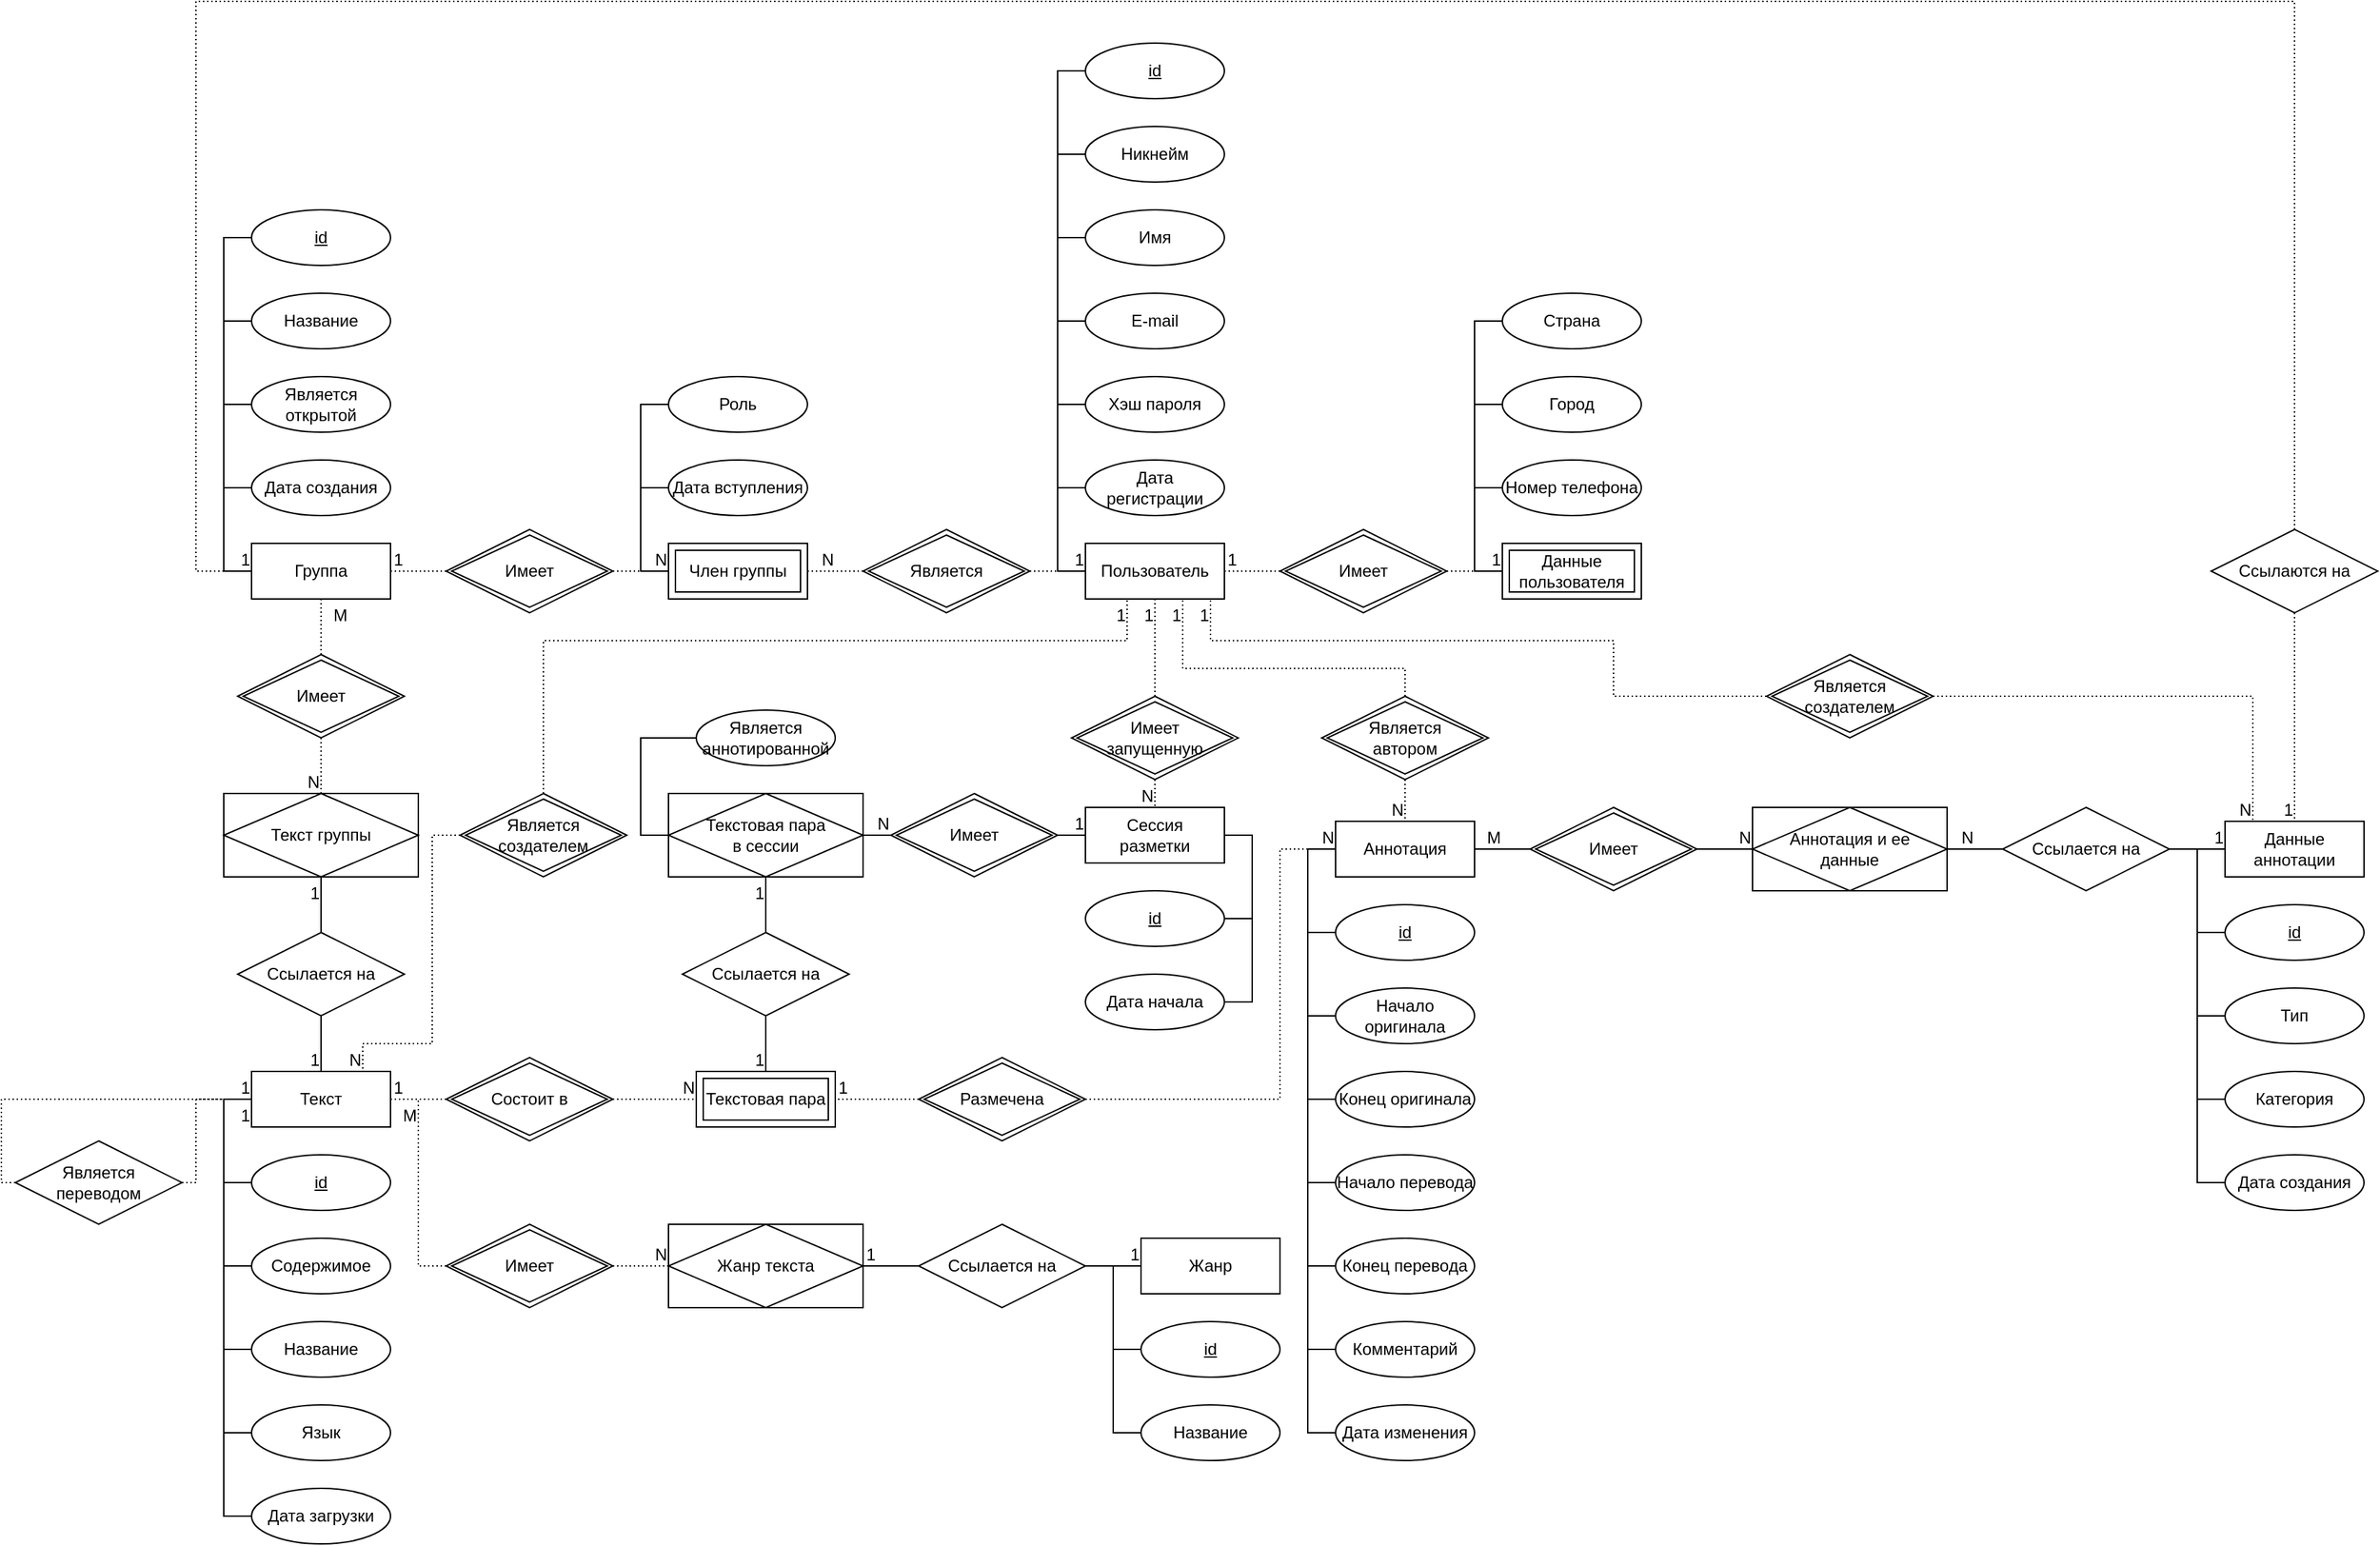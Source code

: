 <mxfile version="22.0.3" type="device">
  <diagram id="R2lEEEUBdFMjLlhIrx00" name="Page-1">
    <mxGraphModel dx="2874" dy="875" grid="1" gridSize="10" guides="1" tooltips="1" connect="1" arrows="1" fold="1" page="0" pageScale="1" pageWidth="850" pageHeight="1100" math="0" shadow="0" extFonts="Permanent Marker^https://fonts.googleapis.com/css?family=Permanent+Marker">
      <root>
        <mxCell id="0" />
        <mxCell id="1" parent="0" />
        <mxCell id="9XrqHVJeoruV4alq9Hl4-1" value="Пользователь" style="whiteSpace=wrap;html=1;align=center;" parent="1" vertex="1">
          <mxGeometry x="-270" y="430" width="100" height="40" as="geometry" />
        </mxCell>
        <mxCell id="9XrqHVJeoruV4alq9Hl4-26" style="edgeStyle=orthogonalEdgeStyle;rounded=0;orthogonalLoop=1;jettySize=auto;html=1;endArrow=none;endFill=0;" parent="1" source="9XrqHVJeoruV4alq9Hl4-3" edge="1">
          <mxGeometry relative="1" as="geometry">
            <mxPoint x="-290" y="90" as="targetPoint" />
          </mxGeometry>
        </mxCell>
        <mxCell id="9XrqHVJeoruV4alq9Hl4-3" value="id" style="ellipse;whiteSpace=wrap;html=1;align=center;fontStyle=4;" parent="1" vertex="1">
          <mxGeometry x="-270" y="70" width="100" height="40" as="geometry" />
        </mxCell>
        <mxCell id="9XrqHVJeoruV4alq9Hl4-27" style="edgeStyle=orthogonalEdgeStyle;rounded=0;orthogonalLoop=1;jettySize=auto;html=1;endArrow=none;endFill=0;" parent="1" source="9XrqHVJeoruV4alq9Hl4-10" edge="1">
          <mxGeometry relative="1" as="geometry">
            <mxPoint x="-290" y="150" as="targetPoint" />
          </mxGeometry>
        </mxCell>
        <mxCell id="9XrqHVJeoruV4alq9Hl4-10" value="Никнейм" style="ellipse;whiteSpace=wrap;html=1;align=center;" parent="1" vertex="1">
          <mxGeometry x="-270" y="130" width="100" height="40" as="geometry" />
        </mxCell>
        <mxCell id="9XrqHVJeoruV4alq9Hl4-28" style="edgeStyle=orthogonalEdgeStyle;rounded=0;orthogonalLoop=1;jettySize=auto;html=1;endArrow=none;endFill=0;" parent="1" source="9XrqHVJeoruV4alq9Hl4-11" edge="1">
          <mxGeometry relative="1" as="geometry">
            <mxPoint x="-290" y="210" as="targetPoint" />
          </mxGeometry>
        </mxCell>
        <mxCell id="9XrqHVJeoruV4alq9Hl4-11" value="Имя" style="ellipse;whiteSpace=wrap;html=1;align=center;" parent="1" vertex="1">
          <mxGeometry x="-270" y="190" width="100" height="40" as="geometry" />
        </mxCell>
        <mxCell id="9XrqHVJeoruV4alq9Hl4-29" style="edgeStyle=orthogonalEdgeStyle;rounded=0;orthogonalLoop=1;jettySize=auto;html=1;endArrow=none;endFill=0;" parent="1" source="9XrqHVJeoruV4alq9Hl4-12" edge="1">
          <mxGeometry relative="1" as="geometry">
            <mxPoint x="-290" y="270" as="targetPoint" />
          </mxGeometry>
        </mxCell>
        <mxCell id="9XrqHVJeoruV4alq9Hl4-12" value="E-mail" style="ellipse;whiteSpace=wrap;html=1;align=center;" parent="1" vertex="1">
          <mxGeometry x="-270" y="250" width="100" height="40" as="geometry" />
        </mxCell>
        <mxCell id="9XrqHVJeoruV4alq9Hl4-30" style="edgeStyle=orthogonalEdgeStyle;rounded=0;orthogonalLoop=1;jettySize=auto;html=1;endArrow=none;endFill=0;" parent="1" source="9XrqHVJeoruV4alq9Hl4-13" edge="1">
          <mxGeometry relative="1" as="geometry">
            <mxPoint x="-290" y="330" as="targetPoint" />
          </mxGeometry>
        </mxCell>
        <mxCell id="9XrqHVJeoruV4alq9Hl4-13" value="Хэш пароля" style="ellipse;whiteSpace=wrap;html=1;align=center;" parent="1" vertex="1">
          <mxGeometry x="-270" y="310" width="100" height="40" as="geometry" />
        </mxCell>
        <mxCell id="9XrqHVJeoruV4alq9Hl4-205" style="edgeStyle=orthogonalEdgeStyle;rounded=0;orthogonalLoop=1;jettySize=auto;html=1;endArrow=none;endFill=0;" parent="1" source="9XrqHVJeoruV4alq9Hl4-14" edge="1">
          <mxGeometry relative="1" as="geometry">
            <mxPoint x="-290" y="390" as="targetPoint" />
          </mxGeometry>
        </mxCell>
        <mxCell id="9XrqHVJeoruV4alq9Hl4-14" value="Дата регистрации" style="ellipse;whiteSpace=wrap;html=1;align=center;" parent="1" vertex="1">
          <mxGeometry x="-270" y="370" width="100" height="40" as="geometry" />
        </mxCell>
        <mxCell id="9XrqHVJeoruV4alq9Hl4-32" style="edgeStyle=orthogonalEdgeStyle;rounded=0;orthogonalLoop=1;jettySize=auto;html=1;endArrow=none;endFill=0;" parent="1" source="9XrqHVJeoruV4alq9Hl4-15" edge="1">
          <mxGeometry relative="1" as="geometry">
            <mxPoint x="10" y="270" as="targetPoint" />
          </mxGeometry>
        </mxCell>
        <mxCell id="9XrqHVJeoruV4alq9Hl4-15" value="Страна" style="ellipse;whiteSpace=wrap;html=1;align=center;" parent="1" vertex="1">
          <mxGeometry x="30" y="250" width="100" height="40" as="geometry" />
        </mxCell>
        <mxCell id="9XrqHVJeoruV4alq9Hl4-33" style="edgeStyle=orthogonalEdgeStyle;rounded=0;orthogonalLoop=1;jettySize=auto;html=1;endArrow=none;endFill=0;" parent="1" source="9XrqHVJeoruV4alq9Hl4-16" edge="1">
          <mxGeometry relative="1" as="geometry">
            <mxPoint x="10" y="330" as="targetPoint" />
          </mxGeometry>
        </mxCell>
        <mxCell id="9XrqHVJeoruV4alq9Hl4-16" value="Город" style="ellipse;whiteSpace=wrap;html=1;align=center;" parent="1" vertex="1">
          <mxGeometry x="30" y="310" width="100" height="40" as="geometry" />
        </mxCell>
        <mxCell id="9XrqHVJeoruV4alq9Hl4-206" style="edgeStyle=orthogonalEdgeStyle;rounded=0;orthogonalLoop=1;jettySize=auto;html=1;endArrow=none;endFill=0;" parent="1" source="9XrqHVJeoruV4alq9Hl4-17" edge="1">
          <mxGeometry relative="1" as="geometry">
            <mxPoint x="10" y="390" as="targetPoint" />
          </mxGeometry>
        </mxCell>
        <mxCell id="9XrqHVJeoruV4alq9Hl4-17" value="Номер телефона" style="ellipse;whiteSpace=wrap;html=1;align=center;" parent="1" vertex="1">
          <mxGeometry x="30" y="370" width="100" height="40" as="geometry" />
        </mxCell>
        <mxCell id="9XrqHVJeoruV4alq9Hl4-18" value="Данные пользователя" style="shape=ext;margin=3;double=1;whiteSpace=wrap;html=1;align=center;" parent="1" vertex="1">
          <mxGeometry x="30" y="430" width="100" height="40" as="geometry" />
        </mxCell>
        <mxCell id="9XrqHVJeoruV4alq9Hl4-19" value="Имеет" style="shape=rhombus;double=1;perimeter=rhombusPerimeter;whiteSpace=wrap;html=1;align=center;" parent="1" vertex="1">
          <mxGeometry x="-130" y="420" width="120" height="60" as="geometry" />
        </mxCell>
        <mxCell id="9XrqHVJeoruV4alq9Hl4-24" value="" style="endArrow=none;html=1;rounded=0;edgeStyle=orthogonalEdgeStyle;" parent="1" source="9XrqHVJeoruV4alq9Hl4-3" target="9XrqHVJeoruV4alq9Hl4-1" edge="1">
          <mxGeometry relative="1" as="geometry">
            <mxPoint x="-220" y="690" as="sourcePoint" />
            <mxPoint x="-60" y="690" as="targetPoint" />
            <Array as="points">
              <mxPoint x="-290" y="90" />
              <mxPoint x="-290" y="450" />
            </Array>
          </mxGeometry>
        </mxCell>
        <mxCell id="9XrqHVJeoruV4alq9Hl4-31" value="" style="endArrow=none;html=1;rounded=0;edgeStyle=orthogonalEdgeStyle;" parent="1" source="9XrqHVJeoruV4alq9Hl4-18" target="9XrqHVJeoruV4alq9Hl4-15" edge="1">
          <mxGeometry relative="1" as="geometry">
            <mxPoint x="-100" y="620" as="sourcePoint" />
            <mxPoint x="60" y="620" as="targetPoint" />
            <Array as="points">
              <mxPoint x="10" y="450" />
              <mxPoint x="10" y="270" />
            </Array>
          </mxGeometry>
        </mxCell>
        <mxCell id="9XrqHVJeoruV4alq9Hl4-34" value="Член группы" style="shape=ext;margin=3;double=1;whiteSpace=wrap;html=1;align=center;" parent="1" vertex="1">
          <mxGeometry x="-570" y="430" width="100" height="40" as="geometry" />
        </mxCell>
        <mxCell id="9XrqHVJeoruV4alq9Hl4-35" value="Группа" style="whiteSpace=wrap;html=1;align=center;" parent="1" vertex="1">
          <mxGeometry x="-870" y="430" width="100" height="40" as="geometry" />
        </mxCell>
        <mxCell id="9XrqHVJeoruV4alq9Hl4-36" value="Имеет" style="shape=rhombus;double=1;perimeter=rhombusPerimeter;whiteSpace=wrap;html=1;align=center;" parent="1" vertex="1">
          <mxGeometry x="-730" y="420" width="120" height="60" as="geometry" />
        </mxCell>
        <mxCell id="9XrqHVJeoruV4alq9Hl4-41" value="Является" style="shape=rhombus;double=1;perimeter=rhombusPerimeter;whiteSpace=wrap;html=1;align=center;" parent="1" vertex="1">
          <mxGeometry x="-430" y="420" width="120" height="60" as="geometry" />
        </mxCell>
        <mxCell id="9XrqHVJeoruV4alq9Hl4-44" value="" style="endArrow=none;html=1;rounded=0;dashed=1;dashPattern=1 2;" parent="1" source="9XrqHVJeoruV4alq9Hl4-19" target="9XrqHVJeoruV4alq9Hl4-18" edge="1">
          <mxGeometry relative="1" as="geometry">
            <mxPoint x="-190" y="500" as="sourcePoint" />
            <mxPoint x="-30" y="500" as="targetPoint" />
          </mxGeometry>
        </mxCell>
        <mxCell id="9XrqHVJeoruV4alq9Hl4-45" value="1" style="resizable=0;html=1;whiteSpace=wrap;align=right;verticalAlign=bottom;" parent="9XrqHVJeoruV4alq9Hl4-44" connectable="0" vertex="1">
          <mxGeometry x="1" relative="1" as="geometry" />
        </mxCell>
        <mxCell id="9XrqHVJeoruV4alq9Hl4-46" value="" style="endArrow=none;html=1;rounded=0;dashed=1;dashPattern=1 2;" parent="1" source="9XrqHVJeoruV4alq9Hl4-19" target="9XrqHVJeoruV4alq9Hl4-1" edge="1">
          <mxGeometry relative="1" as="geometry">
            <mxPoint x="-190" y="500" as="sourcePoint" />
            <mxPoint x="-30" y="500" as="targetPoint" />
          </mxGeometry>
        </mxCell>
        <mxCell id="9XrqHVJeoruV4alq9Hl4-47" value="1" style="resizable=0;html=1;whiteSpace=wrap;align=right;verticalAlign=bottom;" parent="9XrqHVJeoruV4alq9Hl4-46" connectable="0" vertex="1">
          <mxGeometry x="1" relative="1" as="geometry">
            <mxPoint x="10" as="offset" />
          </mxGeometry>
        </mxCell>
        <mxCell id="9XrqHVJeoruV4alq9Hl4-48" value="" style="endArrow=none;html=1;rounded=0;dashed=1;dashPattern=1 2;" parent="1" source="9XrqHVJeoruV4alq9Hl4-41" target="9XrqHVJeoruV4alq9Hl4-1" edge="1">
          <mxGeometry relative="1" as="geometry">
            <mxPoint x="-470" y="540" as="sourcePoint" />
            <mxPoint x="-310" y="540" as="targetPoint" />
          </mxGeometry>
        </mxCell>
        <mxCell id="9XrqHVJeoruV4alq9Hl4-49" value="1" style="resizable=0;html=1;whiteSpace=wrap;align=right;verticalAlign=bottom;" parent="9XrqHVJeoruV4alq9Hl4-48" connectable="0" vertex="1">
          <mxGeometry x="1" relative="1" as="geometry" />
        </mxCell>
        <mxCell id="9XrqHVJeoruV4alq9Hl4-50" value="" style="endArrow=none;html=1;rounded=0;dashed=1;dashPattern=1 2;" parent="1" source="9XrqHVJeoruV4alq9Hl4-41" target="9XrqHVJeoruV4alq9Hl4-34" edge="1">
          <mxGeometry relative="1" as="geometry">
            <mxPoint x="-470" y="540" as="sourcePoint" />
            <mxPoint x="-310" y="540" as="targetPoint" />
          </mxGeometry>
        </mxCell>
        <mxCell id="9XrqHVJeoruV4alq9Hl4-51" value="N" style="resizable=0;html=1;whiteSpace=wrap;align=right;verticalAlign=bottom;" parent="9XrqHVJeoruV4alq9Hl4-50" connectable="0" vertex="1">
          <mxGeometry x="1" relative="1" as="geometry">
            <mxPoint x="20" as="offset" />
          </mxGeometry>
        </mxCell>
        <mxCell id="9XrqHVJeoruV4alq9Hl4-52" value="Роль" style="ellipse;whiteSpace=wrap;html=1;align=center;" parent="1" vertex="1">
          <mxGeometry x="-570" y="310" width="100" height="40" as="geometry" />
        </mxCell>
        <mxCell id="9XrqHVJeoruV4alq9Hl4-194" style="edgeStyle=orthogonalEdgeStyle;rounded=0;orthogonalLoop=1;jettySize=auto;html=1;endArrow=none;endFill=0;" parent="1" source="9XrqHVJeoruV4alq9Hl4-54" edge="1">
          <mxGeometry relative="1" as="geometry">
            <mxPoint x="-590" y="390" as="targetPoint" />
          </mxGeometry>
        </mxCell>
        <mxCell id="9XrqHVJeoruV4alq9Hl4-54" value="Дата вступления" style="ellipse;whiteSpace=wrap;html=1;align=center;" parent="1" vertex="1">
          <mxGeometry x="-570" y="370" width="100" height="40" as="geometry" />
        </mxCell>
        <mxCell id="9XrqHVJeoruV4alq9Hl4-196" style="edgeStyle=orthogonalEdgeStyle;rounded=0;orthogonalLoop=1;jettySize=auto;html=1;endArrow=none;endFill=0;" parent="1" source="9XrqHVJeoruV4alq9Hl4-55" edge="1">
          <mxGeometry relative="1" as="geometry">
            <mxPoint x="-890" y="270.0" as="targetPoint" />
          </mxGeometry>
        </mxCell>
        <mxCell id="9XrqHVJeoruV4alq9Hl4-55" value="Название" style="ellipse;whiteSpace=wrap;html=1;align=center;" parent="1" vertex="1">
          <mxGeometry x="-870" y="250" width="100" height="40" as="geometry" />
        </mxCell>
        <mxCell id="9XrqHVJeoruV4alq9Hl4-197" style="edgeStyle=orthogonalEdgeStyle;rounded=0;orthogonalLoop=1;jettySize=auto;html=1;endArrow=none;endFill=0;" parent="1" source="9XrqHVJeoruV4alq9Hl4-56" edge="1">
          <mxGeometry relative="1" as="geometry">
            <mxPoint x="-890" y="330.0" as="targetPoint" />
          </mxGeometry>
        </mxCell>
        <mxCell id="9XrqHVJeoruV4alq9Hl4-56" value="Является открытой" style="ellipse;whiteSpace=wrap;html=1;align=center;" parent="1" vertex="1">
          <mxGeometry x="-870" y="310" width="100" height="40" as="geometry" />
        </mxCell>
        <mxCell id="9XrqHVJeoruV4alq9Hl4-198" style="edgeStyle=orthogonalEdgeStyle;rounded=0;orthogonalLoop=1;jettySize=auto;html=1;endArrow=none;endFill=0;" parent="1" source="9XrqHVJeoruV4alq9Hl4-57" edge="1">
          <mxGeometry relative="1" as="geometry">
            <mxPoint x="-890" y="390.0" as="targetPoint" />
          </mxGeometry>
        </mxCell>
        <mxCell id="9XrqHVJeoruV4alq9Hl4-57" value="Дата создания" style="ellipse;whiteSpace=wrap;html=1;align=center;" parent="1" vertex="1">
          <mxGeometry x="-870" y="370" width="100" height="40" as="geometry" />
        </mxCell>
        <mxCell id="9XrqHVJeoruV4alq9Hl4-58" value="" style="endArrow=none;html=1;rounded=0;dashed=1;dashPattern=1 2;" parent="1" source="9XrqHVJeoruV4alq9Hl4-36" target="9XrqHVJeoruV4alq9Hl4-35" edge="1">
          <mxGeometry relative="1" as="geometry">
            <mxPoint x="-790" y="510" as="sourcePoint" />
            <mxPoint x="-630" y="510" as="targetPoint" />
          </mxGeometry>
        </mxCell>
        <mxCell id="9XrqHVJeoruV4alq9Hl4-59" value="1" style="resizable=0;html=1;whiteSpace=wrap;align=right;verticalAlign=bottom;" parent="9XrqHVJeoruV4alq9Hl4-58" connectable="0" vertex="1">
          <mxGeometry x="1" relative="1" as="geometry">
            <mxPoint x="10" as="offset" />
          </mxGeometry>
        </mxCell>
        <mxCell id="9XrqHVJeoruV4alq9Hl4-60" value="" style="endArrow=none;html=1;rounded=0;dashed=1;dashPattern=1 2;" parent="1" source="9XrqHVJeoruV4alq9Hl4-36" target="9XrqHVJeoruV4alq9Hl4-34" edge="1">
          <mxGeometry relative="1" as="geometry">
            <mxPoint x="-790" y="510" as="sourcePoint" />
            <mxPoint x="-630" y="510" as="targetPoint" />
          </mxGeometry>
        </mxCell>
        <mxCell id="9XrqHVJeoruV4alq9Hl4-61" value="N" style="resizable=0;html=1;whiteSpace=wrap;align=right;verticalAlign=bottom;" parent="9XrqHVJeoruV4alq9Hl4-60" connectable="0" vertex="1">
          <mxGeometry x="1" relative="1" as="geometry" />
        </mxCell>
        <mxCell id="9XrqHVJeoruV4alq9Hl4-69" value="Текст группы" style="shape=associativeEntity;whiteSpace=wrap;html=1;align=center;" parent="1" vertex="1">
          <mxGeometry x="-890" y="610" width="140" height="60" as="geometry" />
        </mxCell>
        <mxCell id="9XrqHVJeoruV4alq9Hl4-70" value="Текст" style="whiteSpace=wrap;html=1;align=center;" parent="1" vertex="1">
          <mxGeometry x="-870" y="810" width="100" height="40" as="geometry" />
        </mxCell>
        <mxCell id="9XrqHVJeoruV4alq9Hl4-202" style="edgeStyle=orthogonalEdgeStyle;rounded=0;orthogonalLoop=1;jettySize=auto;html=1;endArrow=none;endFill=0;" parent="1" source="9XrqHVJeoruV4alq9Hl4-78" edge="1">
          <mxGeometry relative="1" as="geometry">
            <mxPoint x="-890" y="950" as="targetPoint" />
          </mxGeometry>
        </mxCell>
        <mxCell id="9XrqHVJeoruV4alq9Hl4-78" value="Содержимое" style="ellipse;whiteSpace=wrap;html=1;align=center;" parent="1" vertex="1">
          <mxGeometry x="-870" y="930" width="100" height="40" as="geometry" />
        </mxCell>
        <mxCell id="9XrqHVJeoruV4alq9Hl4-203" style="edgeStyle=orthogonalEdgeStyle;rounded=0;orthogonalLoop=1;jettySize=auto;html=1;endArrow=none;endFill=0;" parent="1" source="9XrqHVJeoruV4alq9Hl4-79" edge="1">
          <mxGeometry relative="1" as="geometry">
            <mxPoint x="-890" y="1010" as="targetPoint" />
          </mxGeometry>
        </mxCell>
        <mxCell id="9XrqHVJeoruV4alq9Hl4-79" value="Название" style="ellipse;whiteSpace=wrap;html=1;align=center;" parent="1" vertex="1">
          <mxGeometry x="-870" y="990" width="100" height="40" as="geometry" />
        </mxCell>
        <mxCell id="9XrqHVJeoruV4alq9Hl4-204" style="edgeStyle=orthogonalEdgeStyle;rounded=0;orthogonalLoop=1;jettySize=auto;html=1;endArrow=none;endFill=0;" parent="1" source="9XrqHVJeoruV4alq9Hl4-80" edge="1">
          <mxGeometry relative="1" as="geometry">
            <mxPoint x="-890" y="1070" as="targetPoint" />
          </mxGeometry>
        </mxCell>
        <mxCell id="9XrqHVJeoruV4alq9Hl4-80" value="Язык" style="ellipse;whiteSpace=wrap;html=1;align=center;" parent="1" vertex="1">
          <mxGeometry x="-870" y="1050" width="100" height="40" as="geometry" />
        </mxCell>
        <mxCell id="9XrqHVJeoruV4alq9Hl4-81" value="Дата загрузки" style="ellipse;whiteSpace=wrap;html=1;align=center;" parent="1" vertex="1">
          <mxGeometry x="-870" y="1110" width="100" height="40" as="geometry" />
        </mxCell>
        <mxCell id="9XrqHVJeoruV4alq9Hl4-82" value="Текстовая пара" style="shape=ext;margin=3;double=1;whiteSpace=wrap;html=1;align=center;" parent="1" vertex="1">
          <mxGeometry x="-550" y="810" width="100" height="40" as="geometry" />
        </mxCell>
        <mxCell id="9XrqHVJeoruV4alq9Hl4-83" value="Состоит в" style="shape=rhombus;double=1;perimeter=rhombusPerimeter;whiteSpace=wrap;html=1;align=center;" parent="1" vertex="1">
          <mxGeometry x="-730" y="800" width="120" height="60" as="geometry" />
        </mxCell>
        <mxCell id="9XrqHVJeoruV4alq9Hl4-84" value="" style="endArrow=none;html=1;rounded=0;dashed=1;dashPattern=1 2;" parent="1" source="9XrqHVJeoruV4alq9Hl4-83" target="9XrqHVJeoruV4alq9Hl4-70" edge="1">
          <mxGeometry relative="1" as="geometry">
            <mxPoint x="-780" y="920" as="sourcePoint" />
            <mxPoint x="-620" y="920" as="targetPoint" />
          </mxGeometry>
        </mxCell>
        <mxCell id="9XrqHVJeoruV4alq9Hl4-85" value="M" style="resizable=0;html=1;whiteSpace=wrap;align=right;verticalAlign=bottom;" parent="9XrqHVJeoruV4alq9Hl4-84" connectable="0" vertex="1">
          <mxGeometry x="1" relative="1" as="geometry">
            <mxPoint x="20" y="20" as="offset" />
          </mxGeometry>
        </mxCell>
        <mxCell id="9XrqHVJeoruV4alq9Hl4-86" value="" style="endArrow=none;html=1;rounded=0;dashed=1;dashPattern=1 2;" parent="1" source="9XrqHVJeoruV4alq9Hl4-83" target="9XrqHVJeoruV4alq9Hl4-82" edge="1">
          <mxGeometry relative="1" as="geometry">
            <mxPoint x="-780" y="920" as="sourcePoint" />
            <mxPoint x="-620" y="920" as="targetPoint" />
          </mxGeometry>
        </mxCell>
        <mxCell id="9XrqHVJeoruV4alq9Hl4-87" value="N" style="resizable=0;html=1;whiteSpace=wrap;align=right;verticalAlign=bottom;" parent="9XrqHVJeoruV4alq9Hl4-86" connectable="0" vertex="1">
          <mxGeometry x="1" relative="1" as="geometry" />
        </mxCell>
        <mxCell id="9XrqHVJeoruV4alq9Hl4-201" style="edgeStyle=orthogonalEdgeStyle;rounded=0;orthogonalLoop=1;jettySize=auto;html=1;endArrow=none;endFill=0;" parent="1" source="9XrqHVJeoruV4alq9Hl4-89" edge="1">
          <mxGeometry relative="1" as="geometry">
            <mxPoint x="-890" y="890" as="targetPoint" />
          </mxGeometry>
        </mxCell>
        <mxCell id="9XrqHVJeoruV4alq9Hl4-89" value="id" style="ellipse;whiteSpace=wrap;html=1;align=center;fontStyle=4;" parent="1" vertex="1">
          <mxGeometry x="-870" y="870" width="100" height="40" as="geometry" />
        </mxCell>
        <mxCell id="9XrqHVJeoruV4alq9Hl4-90" value="id" style="ellipse;whiteSpace=wrap;html=1;align=center;fontStyle=4;" parent="1" vertex="1">
          <mxGeometry x="-870" y="190" width="100" height="40" as="geometry" />
        </mxCell>
        <mxCell id="9XrqHVJeoruV4alq9Hl4-91" value="Является&lt;br&gt;переводом" style="shape=rhombus;perimeter=rhombusPerimeter;whiteSpace=wrap;html=1;align=center;" parent="1" vertex="1">
          <mxGeometry x="-1040" y="860" width="120" height="60" as="geometry" />
        </mxCell>
        <mxCell id="9XrqHVJeoruV4alq9Hl4-92" value="" style="endArrow=none;html=1;rounded=0;dashed=1;dashPattern=1 2;edgeStyle=orthogonalEdgeStyle;" parent="1" source="9XrqHVJeoruV4alq9Hl4-91" target="9XrqHVJeoruV4alq9Hl4-70" edge="1">
          <mxGeometry relative="1" as="geometry">
            <mxPoint x="-840" y="840" as="sourcePoint" />
            <mxPoint x="-680" y="840" as="targetPoint" />
            <Array as="points">
              <mxPoint x="-910" y="890" />
              <mxPoint x="-910" y="830" />
            </Array>
          </mxGeometry>
        </mxCell>
        <mxCell id="9XrqHVJeoruV4alq9Hl4-93" value="1" style="resizable=0;html=1;whiteSpace=wrap;align=right;verticalAlign=bottom;" parent="9XrqHVJeoruV4alq9Hl4-92" connectable="0" vertex="1">
          <mxGeometry x="1" relative="1" as="geometry" />
        </mxCell>
        <mxCell id="9XrqHVJeoruV4alq9Hl4-94" value="" style="endArrow=none;html=1;rounded=0;dashed=1;dashPattern=1 2;edgeStyle=orthogonalEdgeStyle;" parent="1" source="9XrqHVJeoruV4alq9Hl4-91" target="9XrqHVJeoruV4alq9Hl4-70" edge="1">
          <mxGeometry relative="1" as="geometry">
            <mxPoint x="-940" y="900" as="sourcePoint" />
            <mxPoint x="-940" y="790" as="targetPoint" />
            <Array as="points">
              <mxPoint x="-1050" y="890" />
              <mxPoint x="-1050" y="830" />
            </Array>
          </mxGeometry>
        </mxCell>
        <mxCell id="9XrqHVJeoruV4alq9Hl4-95" value="1" style="resizable=0;html=1;whiteSpace=wrap;align=right;verticalAlign=bottom;" parent="9XrqHVJeoruV4alq9Hl4-94" connectable="0" vertex="1">
          <mxGeometry x="1" relative="1" as="geometry">
            <mxPoint y="20" as="offset" />
          </mxGeometry>
        </mxCell>
        <mxCell id="9XrqHVJeoruV4alq9Hl4-96" value="Имеет" style="shape=rhombus;double=1;perimeter=rhombusPerimeter;whiteSpace=wrap;html=1;align=center;" parent="1" vertex="1">
          <mxGeometry x="-880" y="510" width="120" height="60" as="geometry" />
        </mxCell>
        <mxCell id="9XrqHVJeoruV4alq9Hl4-97" value="" style="endArrow=none;html=1;rounded=0;dashed=1;dashPattern=1 2;" parent="1" source="9XrqHVJeoruV4alq9Hl4-96" target="9XrqHVJeoruV4alq9Hl4-35" edge="1">
          <mxGeometry relative="1" as="geometry">
            <mxPoint x="-740" y="670" as="sourcePoint" />
            <mxPoint x="-580" y="670" as="targetPoint" />
          </mxGeometry>
        </mxCell>
        <mxCell id="9XrqHVJeoruV4alq9Hl4-98" value="M" style="resizable=0;html=1;whiteSpace=wrap;align=right;verticalAlign=bottom;" parent="9XrqHVJeoruV4alq9Hl4-97" connectable="0" vertex="1">
          <mxGeometry x="1" relative="1" as="geometry">
            <mxPoint x="20" y="20" as="offset" />
          </mxGeometry>
        </mxCell>
        <mxCell id="9XrqHVJeoruV4alq9Hl4-99" value="" style="endArrow=none;html=1;rounded=0;dashed=1;dashPattern=1 2;" parent="1" source="9XrqHVJeoruV4alq9Hl4-96" target="9XrqHVJeoruV4alq9Hl4-69" edge="1">
          <mxGeometry relative="1" as="geometry">
            <mxPoint x="-740" y="670" as="sourcePoint" />
            <mxPoint x="-580" y="670" as="targetPoint" />
          </mxGeometry>
        </mxCell>
        <mxCell id="9XrqHVJeoruV4alq9Hl4-100" value="N" style="resizable=0;html=1;whiteSpace=wrap;align=right;verticalAlign=bottom;" parent="9XrqHVJeoruV4alq9Hl4-99" connectable="0" vertex="1">
          <mxGeometry x="1" relative="1" as="geometry" />
        </mxCell>
        <mxCell id="9XrqHVJeoruV4alq9Hl4-101" value="Ссылается на" style="shape=rhombus;perimeter=rhombusPerimeter;whiteSpace=wrap;html=1;align=center;" parent="1" vertex="1">
          <mxGeometry x="-880" y="710" width="120" height="60" as="geometry" />
        </mxCell>
        <mxCell id="9XrqHVJeoruV4alq9Hl4-106" value="Жанр" style="whiteSpace=wrap;html=1;align=center;" parent="1" vertex="1">
          <mxGeometry x="-230" y="930" width="100" height="40" as="geometry" />
        </mxCell>
        <mxCell id="9XrqHVJeoruV4alq9Hl4-107" value="Жанр текста" style="shape=associativeEntity;whiteSpace=wrap;html=1;align=center;" parent="1" vertex="1">
          <mxGeometry x="-570" y="920" width="140" height="60" as="geometry" />
        </mxCell>
        <mxCell id="9XrqHVJeoruV4alq9Hl4-108" value="Название" style="ellipse;whiteSpace=wrap;html=1;align=center;" parent="1" vertex="1">
          <mxGeometry x="-230" y="1050" width="100" height="40" as="geometry" />
        </mxCell>
        <mxCell id="9XrqHVJeoruV4alq9Hl4-209" style="edgeStyle=orthogonalEdgeStyle;rounded=0;orthogonalLoop=1;jettySize=auto;html=1;endArrow=none;endFill=0;" parent="1" source="9XrqHVJeoruV4alq9Hl4-109" edge="1">
          <mxGeometry relative="1" as="geometry">
            <mxPoint x="-250" y="1010" as="targetPoint" />
          </mxGeometry>
        </mxCell>
        <mxCell id="9XrqHVJeoruV4alq9Hl4-109" value="id" style="ellipse;whiteSpace=wrap;html=1;align=center;fontStyle=4;" parent="1" vertex="1">
          <mxGeometry x="-230" y="990" width="100" height="40" as="geometry" />
        </mxCell>
        <mxCell id="9XrqHVJeoruV4alq9Hl4-110" value="Ссылается на" style="shape=rhombus;perimeter=rhombusPerimeter;whiteSpace=wrap;html=1;align=center;" parent="1" vertex="1">
          <mxGeometry x="-390" y="920" width="120" height="60" as="geometry" />
        </mxCell>
        <mxCell id="9XrqHVJeoruV4alq9Hl4-111" value="Имеет" style="shape=rhombus;double=1;perimeter=rhombusPerimeter;whiteSpace=wrap;html=1;align=center;" parent="1" vertex="1">
          <mxGeometry x="-730" y="920" width="120" height="60" as="geometry" />
        </mxCell>
        <mxCell id="9XrqHVJeoruV4alq9Hl4-112" value="" style="endArrow=none;html=1;rounded=0;dashed=1;dashPattern=1 2;edgeStyle=orthogonalEdgeStyle;" parent="1" source="9XrqHVJeoruV4alq9Hl4-111" target="9XrqHVJeoruV4alq9Hl4-70" edge="1">
          <mxGeometry relative="1" as="geometry">
            <mxPoint x="-760" y="890" as="sourcePoint" />
            <mxPoint x="-600" y="890" as="targetPoint" />
            <Array as="points">
              <mxPoint x="-750" y="950" />
              <mxPoint x="-750" y="830" />
            </Array>
          </mxGeometry>
        </mxCell>
        <mxCell id="9XrqHVJeoruV4alq9Hl4-113" value="1" style="resizable=0;html=1;whiteSpace=wrap;align=right;verticalAlign=bottom;" parent="9XrqHVJeoruV4alq9Hl4-112" connectable="0" vertex="1">
          <mxGeometry x="1" relative="1" as="geometry">
            <mxPoint x="10" as="offset" />
          </mxGeometry>
        </mxCell>
        <mxCell id="9XrqHVJeoruV4alq9Hl4-114" value="" style="endArrow=none;html=1;rounded=0;dashed=1;dashPattern=1 2;" parent="1" source="9XrqHVJeoruV4alq9Hl4-111" target="9XrqHVJeoruV4alq9Hl4-107" edge="1">
          <mxGeometry relative="1" as="geometry">
            <mxPoint x="-680" y="950" as="sourcePoint" />
            <mxPoint x="-520" y="950" as="targetPoint" />
          </mxGeometry>
        </mxCell>
        <mxCell id="9XrqHVJeoruV4alq9Hl4-115" value="N" style="resizable=0;html=1;whiteSpace=wrap;align=right;verticalAlign=bottom;" parent="9XrqHVJeoruV4alq9Hl4-114" connectable="0" vertex="1">
          <mxGeometry x="1" relative="1" as="geometry" />
        </mxCell>
        <mxCell id="9XrqHVJeoruV4alq9Hl4-118" value="" style="endArrow=none;html=1;rounded=0;" parent="1" source="9XrqHVJeoruV4alq9Hl4-101" target="9XrqHVJeoruV4alq9Hl4-69" edge="1">
          <mxGeometry relative="1" as="geometry">
            <mxPoint x="-870" y="710" as="sourcePoint" />
            <mxPoint x="-710" y="710" as="targetPoint" />
          </mxGeometry>
        </mxCell>
        <mxCell id="9XrqHVJeoruV4alq9Hl4-119" value="1" style="resizable=0;html=1;whiteSpace=wrap;align=right;verticalAlign=bottom;" parent="9XrqHVJeoruV4alq9Hl4-118" connectable="0" vertex="1">
          <mxGeometry x="1" relative="1" as="geometry">
            <mxPoint y="20" as="offset" />
          </mxGeometry>
        </mxCell>
        <mxCell id="9XrqHVJeoruV4alq9Hl4-120" value="" style="endArrow=none;html=1;rounded=0;" parent="1" source="9XrqHVJeoruV4alq9Hl4-101" target="9XrqHVJeoruV4alq9Hl4-70" edge="1">
          <mxGeometry relative="1" as="geometry">
            <mxPoint x="-810" y="720" as="sourcePoint" />
            <mxPoint x="-810" y="680" as="targetPoint" />
          </mxGeometry>
        </mxCell>
        <mxCell id="9XrqHVJeoruV4alq9Hl4-121" value="1" style="resizable=0;html=1;whiteSpace=wrap;align=right;verticalAlign=bottom;" parent="9XrqHVJeoruV4alq9Hl4-120" connectable="0" vertex="1">
          <mxGeometry x="1" relative="1" as="geometry" />
        </mxCell>
        <mxCell id="9XrqHVJeoruV4alq9Hl4-124" value="" style="endArrow=none;html=1;rounded=0;" parent="1" source="9XrqHVJeoruV4alq9Hl4-110" target="9XrqHVJeoruV4alq9Hl4-107" edge="1">
          <mxGeometry relative="1" as="geometry">
            <mxPoint x="-390" y="920" as="sourcePoint" />
            <mxPoint x="-230" y="920" as="targetPoint" />
          </mxGeometry>
        </mxCell>
        <mxCell id="9XrqHVJeoruV4alq9Hl4-125" value="1" style="resizable=0;html=1;whiteSpace=wrap;align=right;verticalAlign=bottom;" parent="9XrqHVJeoruV4alq9Hl4-124" connectable="0" vertex="1">
          <mxGeometry x="1" relative="1" as="geometry">
            <mxPoint x="10" as="offset" />
          </mxGeometry>
        </mxCell>
        <mxCell id="9XrqHVJeoruV4alq9Hl4-126" value="" style="endArrow=none;html=1;rounded=0;" parent="1" source="9XrqHVJeoruV4alq9Hl4-110" target="9XrqHVJeoruV4alq9Hl4-106" edge="1">
          <mxGeometry relative="1" as="geometry">
            <mxPoint x="-380" y="960" as="sourcePoint" />
            <mxPoint x="-420" y="960" as="targetPoint" />
          </mxGeometry>
        </mxCell>
        <mxCell id="9XrqHVJeoruV4alq9Hl4-127" value="1" style="resizable=0;html=1;whiteSpace=wrap;align=right;verticalAlign=bottom;" parent="9XrqHVJeoruV4alq9Hl4-126" connectable="0" vertex="1">
          <mxGeometry x="1" relative="1" as="geometry" />
        </mxCell>
        <mxCell id="9XrqHVJeoruV4alq9Hl4-128" value="Является&lt;br&gt;создателем" style="shape=rhombus;double=1;perimeter=rhombusPerimeter;whiteSpace=wrap;html=1;align=center;" parent="1" vertex="1">
          <mxGeometry x="-720" y="610" width="120" height="60" as="geometry" />
        </mxCell>
        <mxCell id="9XrqHVJeoruV4alq9Hl4-129" value="" style="endArrow=none;html=1;rounded=0;dashed=1;dashPattern=1 2;edgeStyle=orthogonalEdgeStyle;" parent="1" source="9XrqHVJeoruV4alq9Hl4-128" target="9XrqHVJeoruV4alq9Hl4-1" edge="1">
          <mxGeometry relative="1" as="geometry">
            <mxPoint x="-670" y="780" as="sourcePoint" />
            <mxPoint x="-510" y="780" as="targetPoint" />
            <Array as="points">
              <mxPoint x="-660" y="500" />
              <mxPoint x="-240" y="500" />
            </Array>
          </mxGeometry>
        </mxCell>
        <mxCell id="9XrqHVJeoruV4alq9Hl4-130" value="1" style="resizable=0;html=1;whiteSpace=wrap;align=right;verticalAlign=bottom;" parent="9XrqHVJeoruV4alq9Hl4-129" connectable="0" vertex="1">
          <mxGeometry x="1" relative="1" as="geometry">
            <mxPoint y="20" as="offset" />
          </mxGeometry>
        </mxCell>
        <mxCell id="9XrqHVJeoruV4alq9Hl4-131" value="" style="endArrow=none;html=1;rounded=0;dashed=1;dashPattern=1 2;edgeStyle=orthogonalEdgeStyle;" parent="1" source="9XrqHVJeoruV4alq9Hl4-128" target="9XrqHVJeoruV4alq9Hl4-70" edge="1">
          <mxGeometry relative="1" as="geometry">
            <mxPoint x="-670" y="780" as="sourcePoint" />
            <mxPoint x="-510" y="780" as="targetPoint" />
            <Array as="points">
              <mxPoint x="-740" y="640" />
              <mxPoint x="-740" y="790" />
              <mxPoint x="-790" y="790" />
            </Array>
          </mxGeometry>
        </mxCell>
        <mxCell id="9XrqHVJeoruV4alq9Hl4-132" value="N" style="resizable=0;html=1;whiteSpace=wrap;align=right;verticalAlign=bottom;" parent="9XrqHVJeoruV4alq9Hl4-131" connectable="0" vertex="1">
          <mxGeometry x="1" relative="1" as="geometry" />
        </mxCell>
        <mxCell id="9XrqHVJeoruV4alq9Hl4-133" value="Аннотация" style="whiteSpace=wrap;html=1;align=center;" parent="1" vertex="1">
          <mxGeometry x="-90" y="630" width="100" height="40" as="geometry" />
        </mxCell>
        <mxCell id="9XrqHVJeoruV4alq9Hl4-135" value="Данные аннотации" style="whiteSpace=wrap;html=1;align=center;" parent="1" vertex="1">
          <mxGeometry x="550" y="630" width="100" height="40" as="geometry" />
        </mxCell>
        <mxCell id="9XrqHVJeoruV4alq9Hl4-136" value="Аннотация и ее&lt;br&gt;данные" style="shape=associativeEntity;whiteSpace=wrap;html=1;align=center;" parent="1" vertex="1">
          <mxGeometry x="210" y="620" width="140" height="60" as="geometry" />
        </mxCell>
        <mxCell id="9XrqHVJeoruV4alq9Hl4-214" style="edgeStyle=orthogonalEdgeStyle;rounded=0;orthogonalLoop=1;jettySize=auto;html=1;endArrow=none;endFill=0;" parent="1" source="9XrqHVJeoruV4alq9Hl4-137" edge="1">
          <mxGeometry relative="1" as="geometry">
            <mxPoint x="-110" y="770" as="targetPoint" />
          </mxGeometry>
        </mxCell>
        <mxCell id="9XrqHVJeoruV4alq9Hl4-137" value="Начало оригинала" style="ellipse;whiteSpace=wrap;html=1;align=center;" parent="1" vertex="1">
          <mxGeometry x="-90" y="750" width="100" height="40" as="geometry" />
        </mxCell>
        <mxCell id="9XrqHVJeoruV4alq9Hl4-213" style="edgeStyle=orthogonalEdgeStyle;rounded=0;orthogonalLoop=1;jettySize=auto;html=1;endArrow=none;endFill=0;" parent="1" source="9XrqHVJeoruV4alq9Hl4-138" edge="1">
          <mxGeometry relative="1" as="geometry">
            <mxPoint x="-110" y="830" as="targetPoint" />
          </mxGeometry>
        </mxCell>
        <mxCell id="9XrqHVJeoruV4alq9Hl4-138" value="Конец оригинала" style="ellipse;whiteSpace=wrap;html=1;align=center;" parent="1" vertex="1">
          <mxGeometry x="-90" y="810" width="100" height="40" as="geometry" />
        </mxCell>
        <mxCell id="9XrqHVJeoruV4alq9Hl4-212" style="edgeStyle=orthogonalEdgeStyle;rounded=0;orthogonalLoop=1;jettySize=auto;html=1;endArrow=none;endFill=0;" parent="1" source="9XrqHVJeoruV4alq9Hl4-139" edge="1">
          <mxGeometry relative="1" as="geometry">
            <mxPoint x="-110" y="890" as="targetPoint" />
          </mxGeometry>
        </mxCell>
        <mxCell id="9XrqHVJeoruV4alq9Hl4-139" value="Начало перевода" style="ellipse;whiteSpace=wrap;html=1;align=center;" parent="1" vertex="1">
          <mxGeometry x="-90" y="870" width="100" height="40" as="geometry" />
        </mxCell>
        <mxCell id="9XrqHVJeoruV4alq9Hl4-211" style="edgeStyle=orthogonalEdgeStyle;rounded=0;orthogonalLoop=1;jettySize=auto;html=1;endArrow=none;endFill=0;" parent="1" source="9XrqHVJeoruV4alq9Hl4-140" edge="1">
          <mxGeometry relative="1" as="geometry">
            <mxPoint x="-110" y="950" as="targetPoint" />
          </mxGeometry>
        </mxCell>
        <mxCell id="9XrqHVJeoruV4alq9Hl4-140" value="Конец перевода" style="ellipse;whiteSpace=wrap;html=1;align=center;" parent="1" vertex="1">
          <mxGeometry x="-90" y="930" width="100" height="40" as="geometry" />
        </mxCell>
        <mxCell id="9XrqHVJeoruV4alq9Hl4-210" style="edgeStyle=orthogonalEdgeStyle;rounded=0;orthogonalLoop=1;jettySize=auto;html=1;endArrow=none;endFill=0;" parent="1" source="9XrqHVJeoruV4alq9Hl4-141" edge="1">
          <mxGeometry relative="1" as="geometry">
            <mxPoint x="-110" y="1010" as="targetPoint" />
          </mxGeometry>
        </mxCell>
        <mxCell id="9XrqHVJeoruV4alq9Hl4-141" value="Комментарий" style="ellipse;whiteSpace=wrap;html=1;align=center;" parent="1" vertex="1">
          <mxGeometry x="-90" y="990" width="100" height="40" as="geometry" />
        </mxCell>
        <mxCell id="9XrqHVJeoruV4alq9Hl4-142" value="Дата изменения" style="ellipse;whiteSpace=wrap;html=1;align=center;" parent="1" vertex="1">
          <mxGeometry x="-90" y="1050" width="100" height="40" as="geometry" />
        </mxCell>
        <mxCell id="9XrqHVJeoruV4alq9Hl4-215" style="edgeStyle=orthogonalEdgeStyle;rounded=0;orthogonalLoop=1;jettySize=auto;html=1;endArrow=none;endFill=0;" parent="1" source="9XrqHVJeoruV4alq9Hl4-143" edge="1">
          <mxGeometry relative="1" as="geometry">
            <mxPoint x="-110" y="710" as="targetPoint" />
          </mxGeometry>
        </mxCell>
        <mxCell id="9XrqHVJeoruV4alq9Hl4-143" value="id" style="ellipse;whiteSpace=wrap;html=1;align=center;fontStyle=4;" parent="1" vertex="1">
          <mxGeometry x="-90" y="690" width="100" height="40" as="geometry" />
        </mxCell>
        <mxCell id="9XrqHVJeoruV4alq9Hl4-217" style="edgeStyle=orthogonalEdgeStyle;rounded=0;orthogonalLoop=1;jettySize=auto;html=1;endArrow=none;endFill=0;" parent="1" source="9XrqHVJeoruV4alq9Hl4-144" edge="1">
          <mxGeometry relative="1" as="geometry">
            <mxPoint x="530.0" y="710" as="targetPoint" />
          </mxGeometry>
        </mxCell>
        <mxCell id="9XrqHVJeoruV4alq9Hl4-144" value="id" style="ellipse;whiteSpace=wrap;html=1;align=center;fontStyle=4;" parent="1" vertex="1">
          <mxGeometry x="550" y="690" width="100" height="40" as="geometry" />
        </mxCell>
        <mxCell id="9XrqHVJeoruV4alq9Hl4-218" style="edgeStyle=orthogonalEdgeStyle;rounded=0;orthogonalLoop=1;jettySize=auto;html=1;endArrow=none;endFill=0;" parent="1" source="9XrqHVJeoruV4alq9Hl4-145" edge="1">
          <mxGeometry relative="1" as="geometry">
            <mxPoint x="530.0" y="770" as="targetPoint" />
          </mxGeometry>
        </mxCell>
        <mxCell id="9XrqHVJeoruV4alq9Hl4-145" value="Тип" style="ellipse;whiteSpace=wrap;html=1;align=center;" parent="1" vertex="1">
          <mxGeometry x="550" y="750" width="100" height="40" as="geometry" />
        </mxCell>
        <mxCell id="9XrqHVJeoruV4alq9Hl4-219" style="edgeStyle=orthogonalEdgeStyle;rounded=0;orthogonalLoop=1;jettySize=auto;html=1;endArrow=none;endFill=0;" parent="1" source="9XrqHVJeoruV4alq9Hl4-146" edge="1">
          <mxGeometry relative="1" as="geometry">
            <mxPoint x="530.0" y="830" as="targetPoint" />
          </mxGeometry>
        </mxCell>
        <mxCell id="9XrqHVJeoruV4alq9Hl4-146" value="Категория" style="ellipse;whiteSpace=wrap;html=1;align=center;" parent="1" vertex="1">
          <mxGeometry x="550" y="810" width="100" height="40" as="geometry" />
        </mxCell>
        <mxCell id="9XrqHVJeoruV4alq9Hl4-147" value="Дата создания" style="ellipse;whiteSpace=wrap;html=1;align=center;" parent="1" vertex="1">
          <mxGeometry x="550" y="870" width="100" height="40" as="geometry" />
        </mxCell>
        <mxCell id="9XrqHVJeoruV4alq9Hl4-148" value="Размечена" style="shape=rhombus;double=1;perimeter=rhombusPerimeter;whiteSpace=wrap;html=1;align=center;" parent="1" vertex="1">
          <mxGeometry x="-390" y="800" width="120" height="60" as="geometry" />
        </mxCell>
        <mxCell id="9XrqHVJeoruV4alq9Hl4-149" value="" style="endArrow=none;html=1;rounded=0;dashed=1;dashPattern=1 2;" parent="1" source="9XrqHVJeoruV4alq9Hl4-148" target="9XrqHVJeoruV4alq9Hl4-82" edge="1">
          <mxGeometry relative="1" as="geometry">
            <mxPoint x="-280" y="740" as="sourcePoint" />
            <mxPoint x="-120" y="740" as="targetPoint" />
          </mxGeometry>
        </mxCell>
        <mxCell id="9XrqHVJeoruV4alq9Hl4-150" value="1" style="resizable=0;html=1;whiteSpace=wrap;align=right;verticalAlign=bottom;" parent="9XrqHVJeoruV4alq9Hl4-149" connectable="0" vertex="1">
          <mxGeometry x="1" relative="1" as="geometry">
            <mxPoint x="10" as="offset" />
          </mxGeometry>
        </mxCell>
        <mxCell id="9XrqHVJeoruV4alq9Hl4-151" value="" style="endArrow=none;html=1;rounded=0;dashed=1;dashPattern=1 2;edgeStyle=orthogonalEdgeStyle;" parent="1" source="9XrqHVJeoruV4alq9Hl4-148" target="9XrqHVJeoruV4alq9Hl4-133" edge="1">
          <mxGeometry relative="1" as="geometry">
            <mxPoint x="-280" y="740" as="sourcePoint" />
            <mxPoint x="-120" y="740" as="targetPoint" />
            <Array as="points">
              <mxPoint x="-130" y="830" />
              <mxPoint x="-130" y="650" />
            </Array>
          </mxGeometry>
        </mxCell>
        <mxCell id="9XrqHVJeoruV4alq9Hl4-152" value="N" style="resizable=0;html=1;whiteSpace=wrap;align=right;verticalAlign=bottom;" parent="9XrqHVJeoruV4alq9Hl4-151" connectable="0" vertex="1">
          <mxGeometry x="1" relative="1" as="geometry" />
        </mxCell>
        <mxCell id="9XrqHVJeoruV4alq9Hl4-153" value="Имеет" style="shape=rhombus;double=1;perimeter=rhombusPerimeter;whiteSpace=wrap;html=1;align=center;" parent="1" vertex="1">
          <mxGeometry x="50" y="620" width="120" height="60" as="geometry" />
        </mxCell>
        <mxCell id="9XrqHVJeoruV4alq9Hl4-154" value="" style="endArrow=none;html=1;rounded=0;" parent="1" source="9XrqHVJeoruV4alq9Hl4-153" target="9XrqHVJeoruV4alq9Hl4-133" edge="1">
          <mxGeometry relative="1" as="geometry">
            <mxPoint y="690" as="sourcePoint" />
            <mxPoint x="160" y="690" as="targetPoint" />
          </mxGeometry>
        </mxCell>
        <mxCell id="9XrqHVJeoruV4alq9Hl4-155" value="M" style="resizable=0;html=1;whiteSpace=wrap;align=right;verticalAlign=bottom;" parent="9XrqHVJeoruV4alq9Hl4-154" connectable="0" vertex="1">
          <mxGeometry x="1" relative="1" as="geometry">
            <mxPoint x="20" as="offset" />
          </mxGeometry>
        </mxCell>
        <mxCell id="9XrqHVJeoruV4alq9Hl4-156" value="" style="endArrow=none;html=1;rounded=0;" parent="1" source="9XrqHVJeoruV4alq9Hl4-153" target="9XrqHVJeoruV4alq9Hl4-136" edge="1">
          <mxGeometry relative="1" as="geometry">
            <mxPoint x="60" y="660" as="sourcePoint" />
            <mxPoint x="20" y="660" as="targetPoint" />
          </mxGeometry>
        </mxCell>
        <mxCell id="9XrqHVJeoruV4alq9Hl4-157" value="N" style="resizable=0;html=1;whiteSpace=wrap;align=right;verticalAlign=bottom;" parent="9XrqHVJeoruV4alq9Hl4-156" connectable="0" vertex="1">
          <mxGeometry x="1" relative="1" as="geometry" />
        </mxCell>
        <mxCell id="9XrqHVJeoruV4alq9Hl4-158" value="Ссылается на" style="shape=rhombus;perimeter=rhombusPerimeter;whiteSpace=wrap;html=1;align=center;" parent="1" vertex="1">
          <mxGeometry x="390" y="620" width="120" height="60" as="geometry" />
        </mxCell>
        <mxCell id="9XrqHVJeoruV4alq9Hl4-159" value="" style="endArrow=none;html=1;rounded=0;" parent="1" source="9XrqHVJeoruV4alq9Hl4-158" target="9XrqHVJeoruV4alq9Hl4-136" edge="1">
          <mxGeometry relative="1" as="geometry">
            <mxPoint x="330" y="740" as="sourcePoint" />
            <mxPoint x="490" y="740" as="targetPoint" />
          </mxGeometry>
        </mxCell>
        <mxCell id="9XrqHVJeoruV4alq9Hl4-160" value="N" style="resizable=0;html=1;whiteSpace=wrap;align=right;verticalAlign=bottom;" parent="9XrqHVJeoruV4alq9Hl4-159" connectable="0" vertex="1">
          <mxGeometry x="1" relative="1" as="geometry">
            <mxPoint x="20" as="offset" />
          </mxGeometry>
        </mxCell>
        <mxCell id="9XrqHVJeoruV4alq9Hl4-161" value="" style="endArrow=none;html=1;rounded=0;" parent="1" source="9XrqHVJeoruV4alq9Hl4-158" target="9XrqHVJeoruV4alq9Hl4-135" edge="1">
          <mxGeometry relative="1" as="geometry">
            <mxPoint x="400" y="660" as="sourcePoint" />
            <mxPoint x="360" y="660" as="targetPoint" />
          </mxGeometry>
        </mxCell>
        <mxCell id="9XrqHVJeoruV4alq9Hl4-162" value="1" style="resizable=0;html=1;whiteSpace=wrap;align=right;verticalAlign=bottom;" parent="9XrqHVJeoruV4alq9Hl4-161" connectable="0" vertex="1">
          <mxGeometry x="1" relative="1" as="geometry" />
        </mxCell>
        <mxCell id="9XrqHVJeoruV4alq9Hl4-163" value="Является&lt;br&gt;создателем" style="shape=rhombus;double=1;perimeter=rhombusPerimeter;whiteSpace=wrap;html=1;align=center;" parent="1" vertex="1">
          <mxGeometry x="220" y="510" width="120" height="60" as="geometry" />
        </mxCell>
        <mxCell id="9XrqHVJeoruV4alq9Hl4-165" value="" style="endArrow=none;html=1;rounded=0;dashed=1;dashPattern=1 2;edgeStyle=orthogonalEdgeStyle;" parent="1" source="9XrqHVJeoruV4alq9Hl4-163" target="9XrqHVJeoruV4alq9Hl4-1" edge="1">
          <mxGeometry relative="1" as="geometry">
            <mxPoint x="-210" y="560" as="sourcePoint" />
            <mxPoint x="-50" y="560" as="targetPoint" />
            <Array as="points">
              <mxPoint x="110" y="540" />
              <mxPoint x="110" y="500" />
              <mxPoint x="-180" y="500" />
            </Array>
          </mxGeometry>
        </mxCell>
        <mxCell id="9XrqHVJeoruV4alq9Hl4-166" value="1" style="resizable=0;html=1;whiteSpace=wrap;align=right;verticalAlign=bottom;" parent="9XrqHVJeoruV4alq9Hl4-165" connectable="0" vertex="1">
          <mxGeometry x="1" relative="1" as="geometry">
            <mxPoint y="20" as="offset" />
          </mxGeometry>
        </mxCell>
        <mxCell id="9XrqHVJeoruV4alq9Hl4-167" value="" style="endArrow=none;html=1;rounded=0;dashed=1;dashPattern=1 2;edgeStyle=orthogonalEdgeStyle;" parent="1" source="9XrqHVJeoruV4alq9Hl4-163" target="9XrqHVJeoruV4alq9Hl4-135" edge="1">
          <mxGeometry relative="1" as="geometry">
            <mxPoint x="470" y="560" as="sourcePoint" />
            <mxPoint x="630" y="560" as="targetPoint" />
            <Array as="points">
              <mxPoint x="570" y="540" />
            </Array>
          </mxGeometry>
        </mxCell>
        <mxCell id="9XrqHVJeoruV4alq9Hl4-168" value="N" style="resizable=0;html=1;whiteSpace=wrap;align=right;verticalAlign=bottom;" parent="9XrqHVJeoruV4alq9Hl4-167" connectable="0" vertex="1">
          <mxGeometry x="1" relative="1" as="geometry" />
        </mxCell>
        <mxCell id="9XrqHVJeoruV4alq9Hl4-169" value="Ссылаются на" style="shape=rhombus;perimeter=rhombusPerimeter;whiteSpace=wrap;html=1;align=center;" parent="1" vertex="1">
          <mxGeometry x="540" y="420" width="120" height="60" as="geometry" />
        </mxCell>
        <mxCell id="9XrqHVJeoruV4alq9Hl4-170" value="" style="endArrow=none;html=1;rounded=0;dashed=1;dashPattern=1 2;" parent="1" source="9XrqHVJeoruV4alq9Hl4-169" target="9XrqHVJeoruV4alq9Hl4-135" edge="1">
          <mxGeometry relative="1" as="geometry">
            <mxPoint x="400" y="540" as="sourcePoint" />
            <mxPoint x="560" y="540" as="targetPoint" />
          </mxGeometry>
        </mxCell>
        <mxCell id="9XrqHVJeoruV4alq9Hl4-171" value="1" style="resizable=0;html=1;whiteSpace=wrap;align=right;verticalAlign=bottom;" parent="9XrqHVJeoruV4alq9Hl4-170" connectable="0" vertex="1">
          <mxGeometry x="1" relative="1" as="geometry" />
        </mxCell>
        <mxCell id="9XrqHVJeoruV4alq9Hl4-172" value="" style="endArrow=none;html=1;rounded=0;dashed=1;dashPattern=1 2;edgeStyle=orthogonalEdgeStyle;" parent="1" source="9XrqHVJeoruV4alq9Hl4-169" target="9XrqHVJeoruV4alq9Hl4-35" edge="1">
          <mxGeometry relative="1" as="geometry">
            <mxPoint x="-200" y="400" as="sourcePoint" />
            <mxPoint x="-130" y="330" as="targetPoint" />
            <Array as="points">
              <mxPoint x="600" y="40" />
              <mxPoint x="-910" y="40" />
              <mxPoint x="-910" y="450" />
            </Array>
          </mxGeometry>
        </mxCell>
        <mxCell id="9XrqHVJeoruV4alq9Hl4-173" value="1" style="resizable=0;html=1;whiteSpace=wrap;align=right;verticalAlign=bottom;" parent="9XrqHVJeoruV4alq9Hl4-172" connectable="0" vertex="1">
          <mxGeometry x="1" relative="1" as="geometry" />
        </mxCell>
        <mxCell id="9XrqHVJeoruV4alq9Hl4-174" value="Текстовая пара&lt;br&gt;в сессии" style="shape=associativeEntity;whiteSpace=wrap;html=1;align=center;" parent="1" vertex="1">
          <mxGeometry x="-570" y="610" width="140" height="60" as="geometry" />
        </mxCell>
        <mxCell id="9XrqHVJeoruV4alq9Hl4-175" value="Сессия&lt;br&gt;разметки" style="whiteSpace=wrap;html=1;align=center;" parent="1" vertex="1">
          <mxGeometry x="-270" y="620" width="100" height="40" as="geometry" />
        </mxCell>
        <mxCell id="9XrqHVJeoruV4alq9Hl4-176" value="Дата начала" style="ellipse;whiteSpace=wrap;html=1;align=center;" parent="1" vertex="1">
          <mxGeometry x="-270" y="740" width="100" height="40" as="geometry" />
        </mxCell>
        <mxCell id="9XrqHVJeoruV4alq9Hl4-177" value="Имеет&lt;br&gt;запущенную" style="shape=rhombus;double=1;perimeter=rhombusPerimeter;whiteSpace=wrap;html=1;align=center;" parent="1" vertex="1">
          <mxGeometry x="-280" y="540" width="120" height="60" as="geometry" />
        </mxCell>
        <mxCell id="9XrqHVJeoruV4alq9Hl4-178" value="Ссылается на" style="shape=rhombus;perimeter=rhombusPerimeter;whiteSpace=wrap;html=1;align=center;" parent="1" vertex="1">
          <mxGeometry x="-560" y="710" width="120" height="60" as="geometry" />
        </mxCell>
        <mxCell id="9XrqHVJeoruV4alq9Hl4-179" value="Имеет" style="shape=rhombus;double=1;perimeter=rhombusPerimeter;whiteSpace=wrap;html=1;align=center;" parent="1" vertex="1">
          <mxGeometry x="-410" y="610" width="120" height="60" as="geometry" />
        </mxCell>
        <mxCell id="9XrqHVJeoruV4alq9Hl4-180" value="" style="endArrow=none;html=1;rounded=0;dashed=1;dashPattern=1 2;" parent="1" source="9XrqHVJeoruV4alq9Hl4-177" target="9XrqHVJeoruV4alq9Hl4-1" edge="1">
          <mxGeometry relative="1" as="geometry">
            <mxPoint x="-480" y="560" as="sourcePoint" />
            <mxPoint x="-320" y="560" as="targetPoint" />
          </mxGeometry>
        </mxCell>
        <mxCell id="9XrqHVJeoruV4alq9Hl4-181" value="1" style="resizable=0;html=1;whiteSpace=wrap;align=right;verticalAlign=bottom;" parent="9XrqHVJeoruV4alq9Hl4-180" connectable="0" vertex="1">
          <mxGeometry x="1" relative="1" as="geometry">
            <mxPoint y="20" as="offset" />
          </mxGeometry>
        </mxCell>
        <mxCell id="9XrqHVJeoruV4alq9Hl4-182" value="" style="endArrow=none;html=1;rounded=0;dashed=1;dashPattern=1 2;" parent="1" source="9XrqHVJeoruV4alq9Hl4-177" target="9XrqHVJeoruV4alq9Hl4-175" edge="1">
          <mxGeometry relative="1" as="geometry">
            <mxPoint x="-480" y="560" as="sourcePoint" />
            <mxPoint x="-320" y="560" as="targetPoint" />
          </mxGeometry>
        </mxCell>
        <mxCell id="9XrqHVJeoruV4alq9Hl4-183" value="N" style="resizable=0;html=1;whiteSpace=wrap;align=right;verticalAlign=bottom;" parent="9XrqHVJeoruV4alq9Hl4-182" connectable="0" vertex="1">
          <mxGeometry x="1" relative="1" as="geometry" />
        </mxCell>
        <mxCell id="9XrqHVJeoruV4alq9Hl4-184" value="" style="endArrow=none;html=1;rounded=0;" parent="1" source="9XrqHVJeoruV4alq9Hl4-179" target="9XrqHVJeoruV4alq9Hl4-175" edge="1">
          <mxGeometry relative="1" as="geometry">
            <mxPoint x="-480" y="560" as="sourcePoint" />
            <mxPoint x="-320" y="560" as="targetPoint" />
          </mxGeometry>
        </mxCell>
        <mxCell id="9XrqHVJeoruV4alq9Hl4-185" value="1" style="resizable=0;html=1;whiteSpace=wrap;align=right;verticalAlign=bottom;" parent="9XrqHVJeoruV4alq9Hl4-184" connectable="0" vertex="1">
          <mxGeometry x="1" relative="1" as="geometry" />
        </mxCell>
        <mxCell id="9XrqHVJeoruV4alq9Hl4-186" value="" style="endArrow=none;html=1;rounded=0;" parent="1" source="9XrqHVJeoruV4alq9Hl4-179" target="9XrqHVJeoruV4alq9Hl4-174" edge="1">
          <mxGeometry relative="1" as="geometry">
            <mxPoint x="-480" y="560" as="sourcePoint" />
            <mxPoint x="-320" y="560" as="targetPoint" />
          </mxGeometry>
        </mxCell>
        <mxCell id="9XrqHVJeoruV4alq9Hl4-187" value="N" style="resizable=0;html=1;whiteSpace=wrap;align=right;verticalAlign=bottom;" parent="9XrqHVJeoruV4alq9Hl4-186" connectable="0" vertex="1">
          <mxGeometry x="1" relative="1" as="geometry">
            <mxPoint x="20" as="offset" />
          </mxGeometry>
        </mxCell>
        <mxCell id="9XrqHVJeoruV4alq9Hl4-188" value="" style="endArrow=none;html=1;rounded=0;" parent="1" source="9XrqHVJeoruV4alq9Hl4-178" target="9XrqHVJeoruV4alq9Hl4-174" edge="1">
          <mxGeometry relative="1" as="geometry">
            <mxPoint x="-570" y="590" as="sourcePoint" />
            <mxPoint x="-410" y="590" as="targetPoint" />
          </mxGeometry>
        </mxCell>
        <mxCell id="9XrqHVJeoruV4alq9Hl4-189" value="1" style="resizable=0;html=1;whiteSpace=wrap;align=right;verticalAlign=bottom;" parent="9XrqHVJeoruV4alq9Hl4-188" connectable="0" vertex="1">
          <mxGeometry x="1" relative="1" as="geometry">
            <mxPoint y="20" as="offset" />
          </mxGeometry>
        </mxCell>
        <mxCell id="9XrqHVJeoruV4alq9Hl4-190" value="" style="endArrow=none;html=1;rounded=0;" parent="1" source="9XrqHVJeoruV4alq9Hl4-178" target="9XrqHVJeoruV4alq9Hl4-82" edge="1">
          <mxGeometry relative="1" as="geometry">
            <mxPoint x="-490" y="720" as="sourcePoint" />
            <mxPoint x="-490" y="680" as="targetPoint" />
          </mxGeometry>
        </mxCell>
        <mxCell id="9XrqHVJeoruV4alq9Hl4-191" value="1" style="resizable=0;html=1;whiteSpace=wrap;align=right;verticalAlign=bottom;" parent="9XrqHVJeoruV4alq9Hl4-190" connectable="0" vertex="1">
          <mxGeometry x="1" relative="1" as="geometry" />
        </mxCell>
        <mxCell id="9XrqHVJeoruV4alq9Hl4-192" value="Является&lt;br&gt;аннотированной" style="ellipse;whiteSpace=wrap;html=1;align=center;" parent="1" vertex="1">
          <mxGeometry x="-550" y="550" width="100" height="40" as="geometry" />
        </mxCell>
        <mxCell id="9XrqHVJeoruV4alq9Hl4-193" value="" style="endArrow=none;html=1;rounded=0;edgeStyle=orthogonalEdgeStyle;" parent="1" source="9XrqHVJeoruV4alq9Hl4-34" target="9XrqHVJeoruV4alq9Hl4-52" edge="1">
          <mxGeometry relative="1" as="geometry">
            <mxPoint x="-640" y="400" as="sourcePoint" />
            <mxPoint x="-480" y="400" as="targetPoint" />
            <Array as="points">
              <mxPoint x="-590" y="450" />
              <mxPoint x="-590" y="330" />
            </Array>
          </mxGeometry>
        </mxCell>
        <mxCell id="9XrqHVJeoruV4alq9Hl4-195" value="" style="endArrow=none;html=1;rounded=0;edgeStyle=orthogonalEdgeStyle;" parent="1" source="9XrqHVJeoruV4alq9Hl4-35" target="9XrqHVJeoruV4alq9Hl4-90" edge="1">
          <mxGeometry relative="1" as="geometry">
            <mxPoint x="-700" y="380" as="sourcePoint" />
            <mxPoint x="-700" y="260" as="targetPoint" />
            <Array as="points">
              <mxPoint x="-890" y="450" />
              <mxPoint x="-890" y="210" />
            </Array>
          </mxGeometry>
        </mxCell>
        <mxCell id="9XrqHVJeoruV4alq9Hl4-199" value="" style="endArrow=none;html=1;rounded=0;edgeStyle=orthogonalEdgeStyle;" parent="1" source="9XrqHVJeoruV4alq9Hl4-174" target="9XrqHVJeoruV4alq9Hl4-192" edge="1">
          <mxGeometry relative="1" as="geometry">
            <mxPoint x="-690" y="650" as="sourcePoint" />
            <mxPoint x="-530" y="650" as="targetPoint" />
            <Array as="points">
              <mxPoint x="-590" y="640" />
              <mxPoint x="-590" y="570" />
            </Array>
          </mxGeometry>
        </mxCell>
        <mxCell id="9XrqHVJeoruV4alq9Hl4-200" value="" style="endArrow=none;html=1;rounded=0;edgeStyle=orthogonalEdgeStyle;" parent="1" source="9XrqHVJeoruV4alq9Hl4-70" target="9XrqHVJeoruV4alq9Hl4-81" edge="1">
          <mxGeometry relative="1" as="geometry">
            <mxPoint x="-890" y="1060" as="sourcePoint" />
            <mxPoint x="-730" y="1060" as="targetPoint" />
            <Array as="points">
              <mxPoint x="-890" y="830" />
              <mxPoint x="-890" y="1130" />
            </Array>
          </mxGeometry>
        </mxCell>
        <mxCell id="9XrqHVJeoruV4alq9Hl4-207" value="" style="endArrow=none;html=1;rounded=0;edgeStyle=orthogonalEdgeStyle;" parent="1" source="9XrqHVJeoruV4alq9Hl4-106" target="9XrqHVJeoruV4alq9Hl4-108" edge="1">
          <mxGeometry relative="1" as="geometry">
            <mxPoint x="-300" y="1000" as="sourcePoint" />
            <mxPoint x="-140" y="1000" as="targetPoint" />
            <Array as="points">
              <mxPoint x="-250" y="950" />
              <mxPoint x="-250" y="1070" />
            </Array>
          </mxGeometry>
        </mxCell>
        <mxCell id="9XrqHVJeoruV4alq9Hl4-208" value="" style="endArrow=none;html=1;rounded=0;edgeStyle=orthogonalEdgeStyle;" parent="1" source="9XrqHVJeoruV4alq9Hl4-133" target="9XrqHVJeoruV4alq9Hl4-142" edge="1">
          <mxGeometry relative="1" as="geometry">
            <mxPoint x="-220" y="960" as="sourcePoint" />
            <mxPoint x="-220" y="1080" as="targetPoint" />
            <Array as="points">
              <mxPoint x="-110" y="650" />
              <mxPoint x="-110" y="1070" />
            </Array>
          </mxGeometry>
        </mxCell>
        <mxCell id="9XrqHVJeoruV4alq9Hl4-216" value="" style="endArrow=none;html=1;rounded=0;edgeStyle=orthogonalEdgeStyle;" parent="1" source="9XrqHVJeoruV4alq9Hl4-147" target="9XrqHVJeoruV4alq9Hl4-135" edge="1">
          <mxGeometry relative="1" as="geometry">
            <mxPoint x="470" y="690" as="sourcePoint" />
            <mxPoint x="630" y="690" as="targetPoint" />
            <Array as="points">
              <mxPoint x="530" y="890" />
              <mxPoint x="530" y="650" />
            </Array>
          </mxGeometry>
        </mxCell>
        <mxCell id="pc6Lu8oTkMNe1xd8QB_w-1" value="Является&lt;br&gt;автором" style="shape=rhombus;double=1;perimeter=rhombusPerimeter;whiteSpace=wrap;html=1;align=center;" parent="1" vertex="1">
          <mxGeometry x="-100" y="540" width="120" height="60" as="geometry" />
        </mxCell>
        <mxCell id="pc6Lu8oTkMNe1xd8QB_w-2" value="" style="endArrow=none;html=1;rounded=0;dashed=1;dashPattern=1 2;edgeStyle=orthogonalEdgeStyle;" parent="1" source="pc6Lu8oTkMNe1xd8QB_w-1" target="9XrqHVJeoruV4alq9Hl4-1" edge="1">
          <mxGeometry relative="1" as="geometry">
            <mxPoint x="-140" y="570" as="sourcePoint" />
            <mxPoint x="20" y="570" as="targetPoint" />
            <Array as="points">
              <mxPoint x="-40" y="520" />
              <mxPoint x="-200" y="520" />
            </Array>
          </mxGeometry>
        </mxCell>
        <mxCell id="pc6Lu8oTkMNe1xd8QB_w-3" value="1" style="resizable=0;html=1;whiteSpace=wrap;align=right;verticalAlign=bottom;" parent="pc6Lu8oTkMNe1xd8QB_w-2" connectable="0" vertex="1">
          <mxGeometry x="1" relative="1" as="geometry">
            <mxPoint y="20" as="offset" />
          </mxGeometry>
        </mxCell>
        <mxCell id="pc6Lu8oTkMNe1xd8QB_w-4" value="" style="endArrow=none;html=1;rounded=0;dashed=1;dashPattern=1 2;edgeStyle=orthogonalEdgeStyle;" parent="1" source="pc6Lu8oTkMNe1xd8QB_w-1" target="9XrqHVJeoruV4alq9Hl4-133" edge="1">
          <mxGeometry relative="1" as="geometry">
            <mxPoint x="-140" y="570" as="sourcePoint" />
            <mxPoint x="20" y="570" as="targetPoint" />
          </mxGeometry>
        </mxCell>
        <mxCell id="pc6Lu8oTkMNe1xd8QB_w-5" value="N" style="resizable=0;html=1;whiteSpace=wrap;align=right;verticalAlign=bottom;" parent="pc6Lu8oTkMNe1xd8QB_w-4" connectable="0" vertex="1">
          <mxGeometry x="1" relative="1" as="geometry" />
        </mxCell>
        <mxCell id="Rmy8iVOtd_H8Vf-LWiPD-1" value="" style="endArrow=none;html=1;rounded=0;edgeStyle=orthogonalEdgeStyle;" parent="1" source="9XrqHVJeoruV4alq9Hl4-176" target="9XrqHVJeoruV4alq9Hl4-175" edge="1">
          <mxGeometry relative="1" as="geometry">
            <mxPoint x="-320" y="630" as="sourcePoint" />
            <mxPoint x="-160" y="630" as="targetPoint" />
            <Array as="points">
              <mxPoint x="-150" y="760" />
              <mxPoint x="-150" y="640" />
            </Array>
          </mxGeometry>
        </mxCell>
        <mxCell id="ktpYTRylRDDyhQIv1_jy-2" style="edgeStyle=orthogonalEdgeStyle;rounded=0;orthogonalLoop=1;jettySize=auto;html=1;endArrow=none;endFill=0;" edge="1" parent="1" source="ktpYTRylRDDyhQIv1_jy-1">
          <mxGeometry relative="1" as="geometry">
            <mxPoint x="-150" y="700" as="targetPoint" />
          </mxGeometry>
        </mxCell>
        <mxCell id="ktpYTRylRDDyhQIv1_jy-1" value="id" style="ellipse;whiteSpace=wrap;html=1;align=center;fontStyle=4;" vertex="1" parent="1">
          <mxGeometry x="-270" y="680" width="100" height="40" as="geometry" />
        </mxCell>
      </root>
    </mxGraphModel>
  </diagram>
</mxfile>
